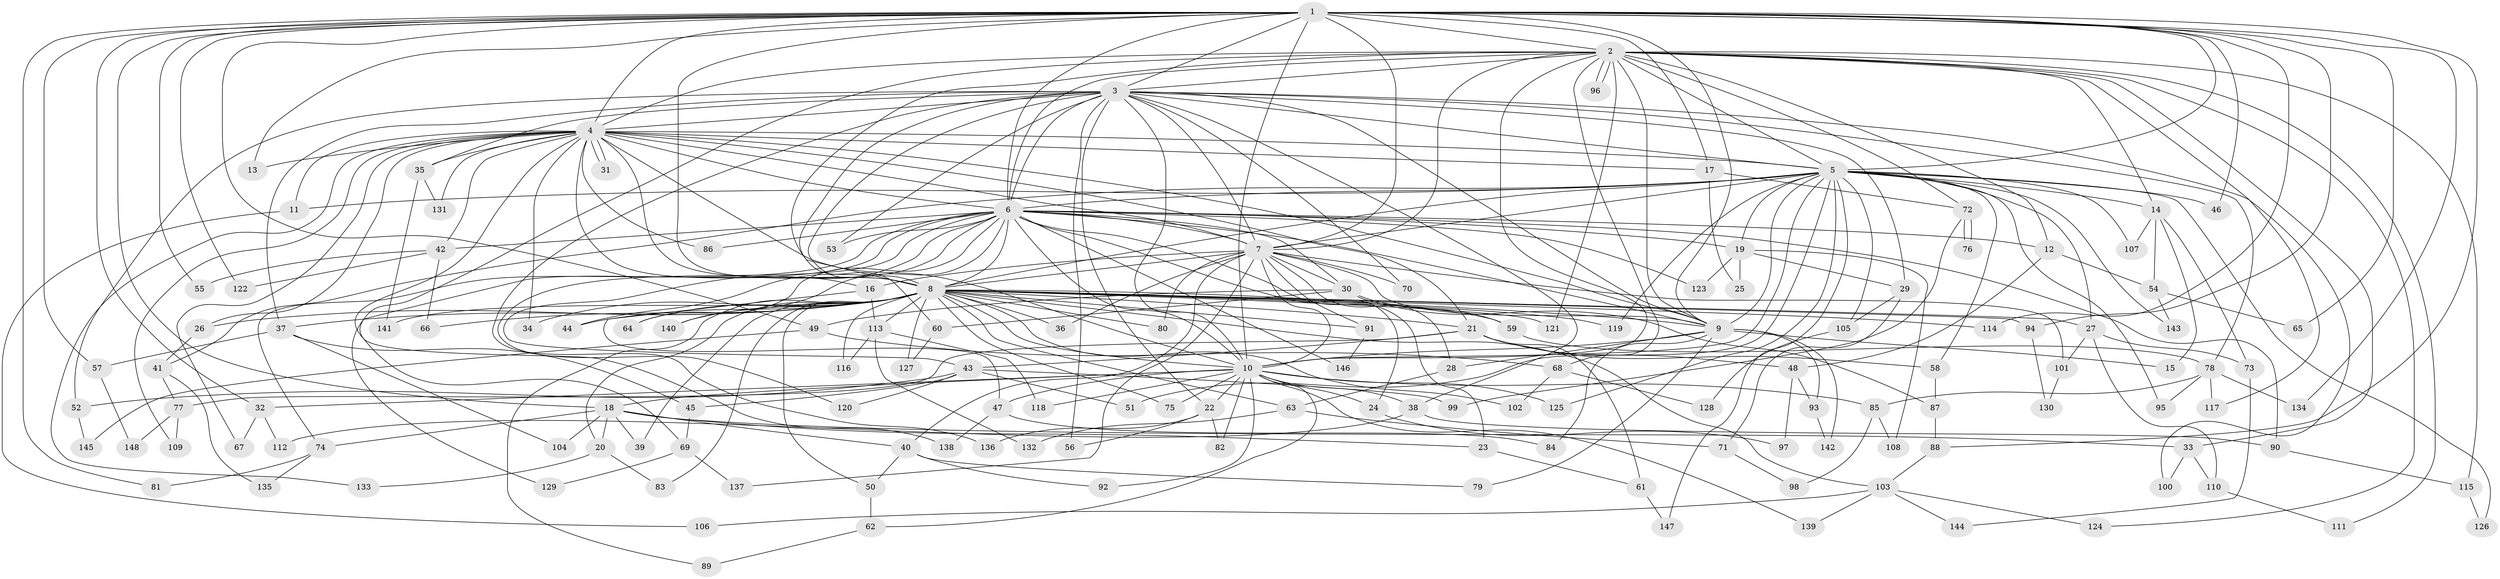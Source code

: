 // coarse degree distribution, {21: 0.017241379310344827, 22: 0.008620689655172414, 19: 0.008620689655172414, 32: 0.008620689655172414, 40: 0.008620689655172414, 39: 0.008620689655172414, 13: 0.008620689655172414, 3: 0.19827586206896552, 4: 0.15517241379310345, 6: 0.02586206896551724, 9: 0.008620689655172414, 7: 0.034482758620689655, 2: 0.46551724137931033, 5: 0.034482758620689655, 1: 0.008620689655172414}
// Generated by graph-tools (version 1.1) at 2025/23/03/03/25 07:23:39]
// undirected, 148 vertices, 321 edges
graph export_dot {
graph [start="1"]
  node [color=gray90,style=filled];
  1;
  2;
  3;
  4;
  5;
  6;
  7;
  8;
  9;
  10;
  11;
  12;
  13;
  14;
  15;
  16;
  17;
  18;
  19;
  20;
  21;
  22;
  23;
  24;
  25;
  26;
  27;
  28;
  29;
  30;
  31;
  32;
  33;
  34;
  35;
  36;
  37;
  38;
  39;
  40;
  41;
  42;
  43;
  44;
  45;
  46;
  47;
  48;
  49;
  50;
  51;
  52;
  53;
  54;
  55;
  56;
  57;
  58;
  59;
  60;
  61;
  62;
  63;
  64;
  65;
  66;
  67;
  68;
  69;
  70;
  71;
  72;
  73;
  74;
  75;
  76;
  77;
  78;
  79;
  80;
  81;
  82;
  83;
  84;
  85;
  86;
  87;
  88;
  89;
  90;
  91;
  92;
  93;
  94;
  95;
  96;
  97;
  98;
  99;
  100;
  101;
  102;
  103;
  104;
  105;
  106;
  107;
  108;
  109;
  110;
  111;
  112;
  113;
  114;
  115;
  116;
  117;
  118;
  119;
  120;
  121;
  122;
  123;
  124;
  125;
  126;
  127;
  128;
  129;
  130;
  131;
  132;
  133;
  134;
  135;
  136;
  137;
  138;
  139;
  140;
  141;
  142;
  143;
  144;
  145;
  146;
  147;
  148;
  1 -- 2;
  1 -- 3;
  1 -- 4;
  1 -- 5;
  1 -- 6;
  1 -- 7;
  1 -- 8;
  1 -- 9;
  1 -- 10;
  1 -- 13;
  1 -- 17;
  1 -- 18;
  1 -- 32;
  1 -- 46;
  1 -- 49;
  1 -- 55;
  1 -- 57;
  1 -- 65;
  1 -- 81;
  1 -- 88;
  1 -- 94;
  1 -- 114;
  1 -- 122;
  1 -- 134;
  2 -- 3;
  2 -- 4;
  2 -- 5;
  2 -- 6;
  2 -- 7;
  2 -- 8;
  2 -- 9;
  2 -- 10;
  2 -- 12;
  2 -- 14;
  2 -- 33;
  2 -- 68;
  2 -- 69;
  2 -- 72;
  2 -- 96;
  2 -- 96;
  2 -- 111;
  2 -- 115;
  2 -- 117;
  2 -- 121;
  2 -- 124;
  3 -- 4;
  3 -- 5;
  3 -- 6;
  3 -- 7;
  3 -- 8;
  3 -- 9;
  3 -- 10;
  3 -- 22;
  3 -- 29;
  3 -- 35;
  3 -- 37;
  3 -- 38;
  3 -- 52;
  3 -- 53;
  3 -- 56;
  3 -- 60;
  3 -- 70;
  3 -- 78;
  3 -- 100;
  3 -- 136;
  4 -- 5;
  4 -- 6;
  4 -- 7;
  4 -- 8;
  4 -- 9;
  4 -- 10;
  4 -- 11;
  4 -- 13;
  4 -- 16;
  4 -- 17;
  4 -- 21;
  4 -- 26;
  4 -- 31;
  4 -- 31;
  4 -- 34;
  4 -- 35;
  4 -- 42;
  4 -- 67;
  4 -- 86;
  4 -- 109;
  4 -- 131;
  4 -- 133;
  4 -- 138;
  5 -- 6;
  5 -- 7;
  5 -- 8;
  5 -- 9;
  5 -- 10;
  5 -- 11;
  5 -- 14;
  5 -- 19;
  5 -- 27;
  5 -- 41;
  5 -- 46;
  5 -- 51;
  5 -- 58;
  5 -- 95;
  5 -- 105;
  5 -- 107;
  5 -- 119;
  5 -- 125;
  5 -- 126;
  5 -- 143;
  5 -- 147;
  6 -- 7;
  6 -- 8;
  6 -- 9;
  6 -- 10;
  6 -- 12;
  6 -- 19;
  6 -- 23;
  6 -- 24;
  6 -- 30;
  6 -- 42;
  6 -- 43;
  6 -- 44;
  6 -- 53;
  6 -- 64;
  6 -- 74;
  6 -- 86;
  6 -- 90;
  6 -- 120;
  6 -- 123;
  6 -- 129;
  6 -- 140;
  6 -- 146;
  7 -- 8;
  7 -- 9;
  7 -- 10;
  7 -- 16;
  7 -- 28;
  7 -- 30;
  7 -- 36;
  7 -- 40;
  7 -- 70;
  7 -- 80;
  7 -- 91;
  7 -- 101;
  7 -- 137;
  8 -- 9;
  8 -- 10;
  8 -- 20;
  8 -- 21;
  8 -- 26;
  8 -- 27;
  8 -- 34;
  8 -- 36;
  8 -- 37;
  8 -- 39;
  8 -- 44;
  8 -- 50;
  8 -- 59;
  8 -- 63;
  8 -- 64;
  8 -- 66;
  8 -- 75;
  8 -- 80;
  8 -- 83;
  8 -- 89;
  8 -- 91;
  8 -- 94;
  8 -- 102;
  8 -- 103;
  8 -- 113;
  8 -- 114;
  8 -- 116;
  8 -- 119;
  8 -- 121;
  8 -- 127;
  8 -- 140;
  8 -- 141;
  9 -- 10;
  9 -- 15;
  9 -- 28;
  9 -- 79;
  9 -- 84;
  9 -- 93;
  9 -- 142;
  10 -- 18;
  10 -- 22;
  10 -- 24;
  10 -- 32;
  10 -- 38;
  10 -- 47;
  10 -- 62;
  10 -- 75;
  10 -- 82;
  10 -- 85;
  10 -- 92;
  10 -- 118;
  10 -- 125;
  10 -- 139;
  11 -- 106;
  12 -- 48;
  12 -- 54;
  14 -- 15;
  14 -- 54;
  14 -- 73;
  14 -- 107;
  16 -- 47;
  16 -- 113;
  17 -- 25;
  17 -- 72;
  18 -- 20;
  18 -- 23;
  18 -- 33;
  18 -- 39;
  18 -- 40;
  18 -- 74;
  18 -- 104;
  19 -- 25;
  19 -- 29;
  19 -- 108;
  19 -- 123;
  20 -- 83;
  20 -- 133;
  21 -- 43;
  21 -- 48;
  21 -- 58;
  21 -- 61;
  21 -- 77;
  22 -- 56;
  22 -- 82;
  22 -- 136;
  23 -- 61;
  24 -- 97;
  26 -- 41;
  27 -- 73;
  27 -- 101;
  27 -- 110;
  28 -- 63;
  29 -- 71;
  29 -- 105;
  30 -- 49;
  30 -- 59;
  30 -- 60;
  30 -- 87;
  32 -- 67;
  32 -- 112;
  33 -- 100;
  33 -- 110;
  35 -- 131;
  35 -- 141;
  37 -- 45;
  37 -- 57;
  37 -- 104;
  38 -- 90;
  38 -- 112;
  40 -- 50;
  40 -- 79;
  40 -- 92;
  41 -- 77;
  41 -- 135;
  42 -- 55;
  42 -- 66;
  42 -- 122;
  43 -- 45;
  43 -- 51;
  43 -- 52;
  43 -- 99;
  43 -- 120;
  45 -- 69;
  47 -- 84;
  47 -- 138;
  48 -- 93;
  48 -- 97;
  49 -- 68;
  49 -- 145;
  50 -- 62;
  52 -- 145;
  54 -- 65;
  54 -- 143;
  57 -- 148;
  58 -- 87;
  59 -- 78;
  60 -- 127;
  61 -- 147;
  62 -- 89;
  63 -- 71;
  63 -- 132;
  68 -- 102;
  68 -- 128;
  69 -- 129;
  69 -- 137;
  71 -- 98;
  72 -- 76;
  72 -- 76;
  72 -- 99;
  73 -- 144;
  74 -- 81;
  74 -- 135;
  77 -- 109;
  77 -- 148;
  78 -- 85;
  78 -- 95;
  78 -- 117;
  78 -- 134;
  85 -- 98;
  85 -- 108;
  87 -- 88;
  88 -- 103;
  90 -- 115;
  91 -- 146;
  93 -- 142;
  94 -- 130;
  101 -- 130;
  103 -- 106;
  103 -- 124;
  103 -- 139;
  103 -- 144;
  105 -- 128;
  110 -- 111;
  113 -- 116;
  113 -- 118;
  113 -- 132;
  115 -- 126;
}
